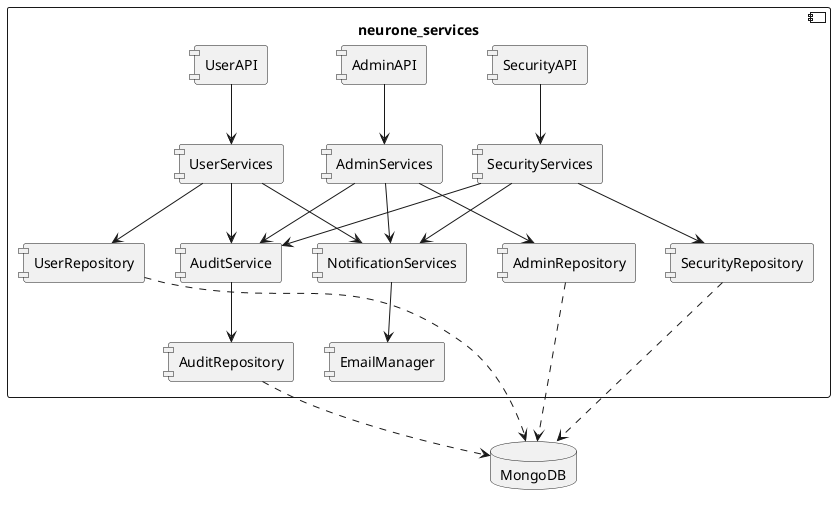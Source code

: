@startuml

skinparam componentStyle uml1

component neurone_services {
    component SecurityAPI
    component SecurityServices
    component SecurityRepository
    component AdminAPI
    component AdminServices
    component AdminRepository
    component UserAPI
    component UserServices
    component UserRepository
    component AuditService
    component AuditRepository
    component NotificationServices
    component EmailManager
}

database MongoDB

SecurityAPI -down-> SecurityServices
SecurityServices -down-> SecurityRepository
SecurityRepository ...> MongoDB

AdminAPI -down-> AdminServices
AdminServices -down-> AdminRepository
AdminRepository ...> MongoDB

UserAPI -down-> UserServices
UserServices -down-> UserRepository
UserRepository ...> MongoDB

AuditService -down-> AuditRepository
AuditRepository ..> MongoDB

UserServices --> AuditService
AdminServices --> AuditService
SecurityServices --> AuditService

NotificationServices -down-> EmailManager

UserServices --> NotificationServices
AdminServices --> NotificationServices
SecurityServices --> NotificationServices

@enduml